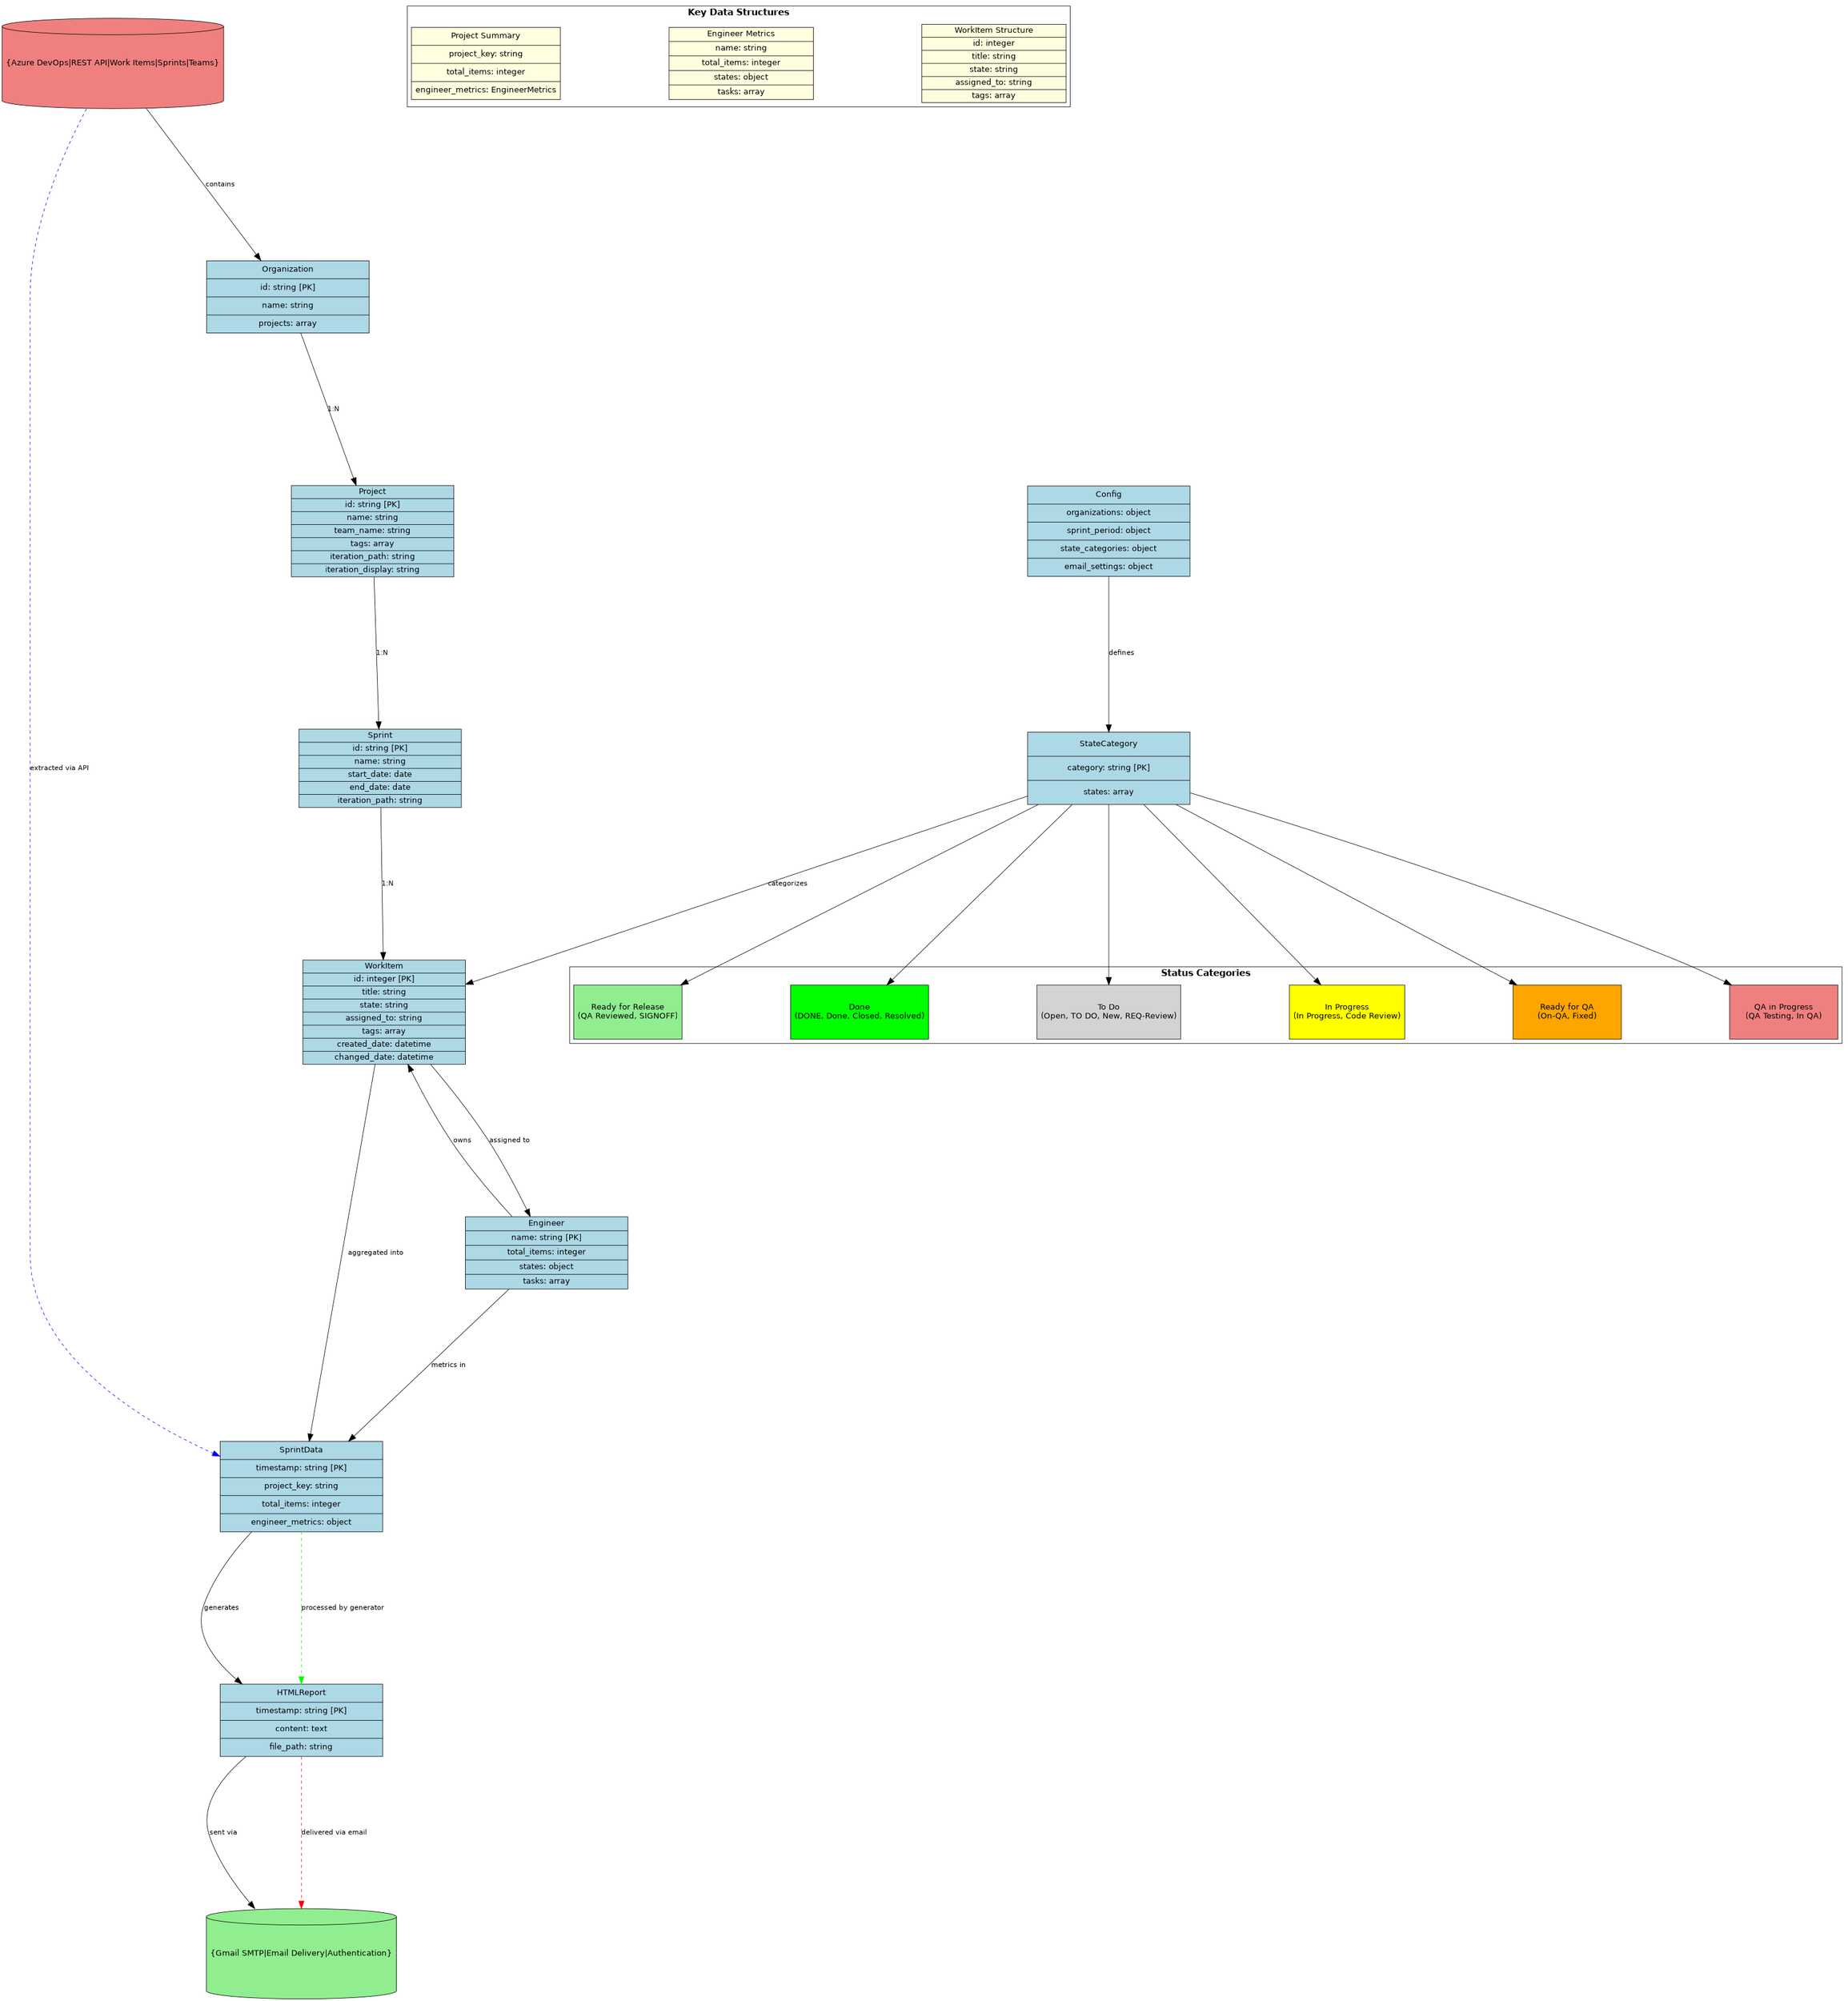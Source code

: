 digraph AzureDevOpsSprintReportingERD {
  rankdir=TB;
  graph [splines=true, nodesep=3.0, ranksep=4.0, size="20,24", dpi=200];
  node [shape=record, fontname="Helvetica", fontsize=16, style=filled, fillcolor=lightblue, width=4.0, height=2.0];
  edge [arrowsize=1.5, fontname="Helvetica", fontsize=14];

  // External Systems
  "Azure DevOps" [shape=cylinder, fillcolor=lightcoral, label="{Azure DevOps|REST API|Work Items|Sprints|Teams}", width=5.0, height=2.5];
  "Gmail SMTP" [shape=cylinder, fillcolor=lightgreen, label="{Gmail SMTP|Email Delivery|Authentication}", width=5.0, height=2.5];

  // Core Data Entities
  "Organization" [label="{Organization|id: string [PK]|name: string|projects: array}", width=4.5, height=2.0];
  "Project" [label="{Project|id: string [PK]|name: string|team_name: string|tags: array|iteration_path: string|iteration_display: string}", width=4.5, height=2.5];
  "Sprint" [label="{Sprint|id: string [PK]|name: string|start_date: date|end_date: date|iteration_path: string}", width=4.5, height=2.0];
  "WorkItem" [label="{WorkItem|id: integer [PK]|title: string|state: string|assigned_to: string|tags: array|created_date: datetime|changed_date: datetime}", width=4.5, height=2.5];
  "Engineer" [label="{Engineer|name: string [PK]|total_items: integer|states: object|tasks: array}", width=4.5, height=2.0];

  // Configuration Entities
  "Config" [label="{Config|organizations: object|sprint_period: object|state_categories: object|email_settings: object}", width=4.5, height=2.5];
  "StateCategory" [label="{StateCategory|category: string [PK]|states: array}", width=4.5, height=2.0];

  // Data Storage
  "SprintData" [label="{SprintData|timestamp: string [PK]|project_key: string|total_items: integer|engineer_metrics: object}", width=4.5, height=2.5];
  "HTMLReport" [label="{HTMLReport|timestamp: string [PK]|content: text|file_path: string}", width=4.5, height=2.0];

  // Relationships
  "Azure DevOps" -> "Organization" [label="contains"];
  "Organization" -> "Project" [label="1:N"];
  "Project" -> "Sprint" [label="1:N"];
  "Sprint" -> "WorkItem" [label="1:N"];
  "WorkItem" -> "Engineer" [label="assigned to"];
  "Engineer" -> "WorkItem" [label="owns"];
  
  "Config" -> "StateCategory" [label="defines"];
  "StateCategory" -> "WorkItem" [label="categorizes"];
  
  "WorkItem" -> "SprintData" [label="aggregated into"];
  "Engineer" -> "SprintData" [label="metrics in"];
  "SprintData" -> "HTMLReport" [label="generates"];
  
  "HTMLReport" -> "Gmail SMTP" [label="sent via"];

  // Data Flow Annotations
  "Azure DevOps" -> "SprintData" [label="extracted via API", style=dashed, color=blue];
  "SprintData" -> "HTMLReport" [label="processed by generator", style=dashed, color=green];
  "HTMLReport" -> "Gmail SMTP" [label="delivered via email", style=dashed, color=red];

  // Key Attributes
  subgraph cluster_structures {
    label="Key Data Structures";
    fontsize=18;
    fontname="Helvetica-Bold";
    
    "WorkItemStructure" [label="{WorkItem Structure|id: integer|title: string|state: string|assigned_to: string|tags: array}", fillcolor=lightyellow, width=4.0, height=2.0];
    "EngineerMetrics" [label="{Engineer Metrics|name: string|total_items: integer|states: object|tasks: array}", fillcolor=lightyellow, width=4.0, height=2.0];
    "ProjectSummary" [label="{Project Summary|project_key: string|total_items: integer|engineer_metrics: EngineerMetrics}", fillcolor=lightyellow, width=4.0, height=2.0];
  }

  // Status Categories
  subgraph cluster_status {
    label="Status Categories";
    fontsize=18;
    fontname="Helvetica-Bold";
    
    "ToDo" [label="To Do\n(Open, TO DO, New, REQ-Review)", fillcolor=lightgray, width=3.0, height=1.5];
    "InProgress" [label="In Progress\n(In Progress, Code Review)", fillcolor=yellow, width=3.0, height=1.5];
    "ReadyForQA" [label="Ready for QA\n(On-QA, Fixed)", fillcolor=orange, width=3.0, height=1.5];
    "QAInProgress" [label="QA in Progress\n(QA Testing, In QA)", fillcolor=lightcoral, width=3.0, height=1.5];
    "ReadyForRelease" [label="Ready for Release\n(QA Reviewed, SIGNOFF)", fillcolor=lightgreen, width=3.0, height=1.5];
    "Done" [label="Done\n(DONE, Done, Closed, Resolved)", fillcolor=green, width=3.0, height=1.5];
  }

  "StateCategory" -> "ToDo";
  "StateCategory" -> "InProgress";
  "StateCategory" -> "ReadyForQA";
  "StateCategory" -> "QAInProgress";
  "StateCategory" -> "ReadyForRelease";
  "StateCategory" -> "Done";
}